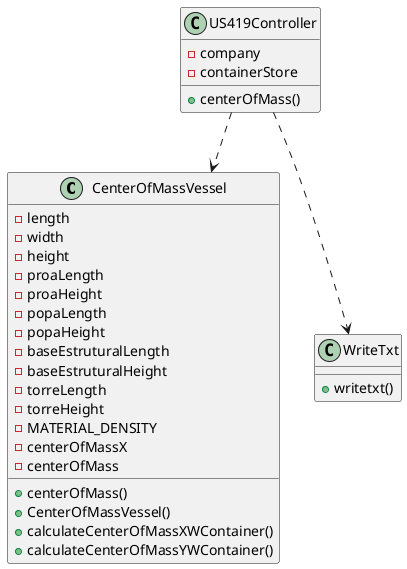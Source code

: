 @startuml
'https://plantuml.com/class-diagram




class CenterOfMassVessel{
-length
-width
-height
-proaLength
-proaHeight
-popaLength
-popaHeight
-baseEstruturalLength
-baseEstruturalHeight
-torreLength
-torreHeight
-MATERIAL_DENSITY
-centerOfMassX
-centerOfMass
+centerOfMass()
+CenterOfMassVessel()
+calculateCenterOfMassXWContainer()
+calculateCenterOfMassYWContainer()
}



class US419Controller{
-company
-containerStore
+centerOfMass()
}



class WriteTxt{
+writetxt()
}



US419Controller..>CenterOfMassVessel

US419Controller ..> WriteTxt


@enduml
